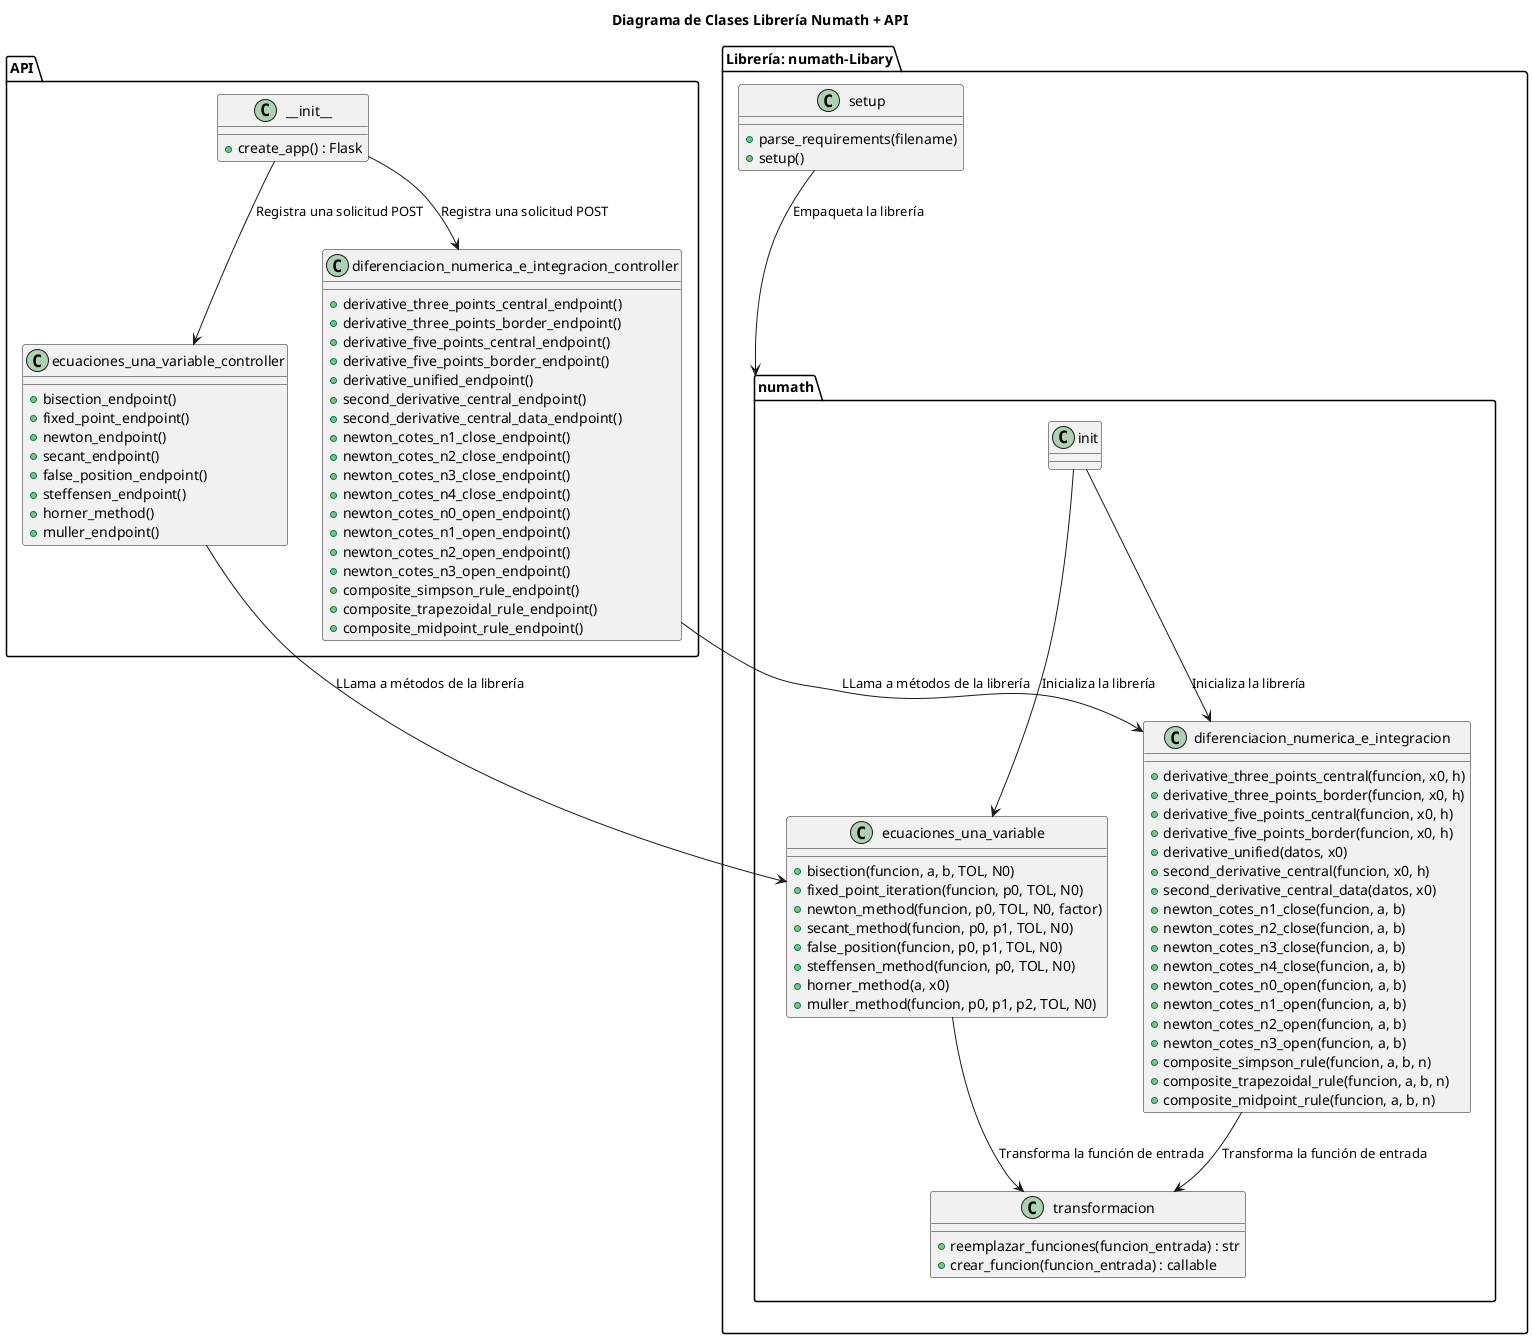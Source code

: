 @startuml

title Diagrama de Clases Librería Numath + API

' Módulo __init__.py que contiene la función create_app()

package "API" {
  class __init__ {
    +create_app() : Flask
  }
  
  ' Módulo operaciones.py donde se define el blueprint y los endpoints
  class ecuaciones_una_variable_controller {
    +bisection_endpoint()
    +fixed_point_endpoint()
    +newton_endpoint()
    +secant_endpoint()
    +false_position_endpoint()
    +steffensen_endpoint()
    +horner_method()
    +muller_endpoint()
  }

  ' Módulo operaciones.py donde se define el blueprint y los endpoints
  class diferenciacion_numerica_e_integracion_controller{
    + derivative_three_points_central_endpoint()
    + derivative_three_points_border_endpoint()
    + derivative_five_points_central_endpoint()
    + derivative_five_points_border_endpoint()
    + derivative_unified_endpoint()
    + second_derivative_central_endpoint()
    + second_derivative_central_data_endpoint()
    + newton_cotes_n1_close_endpoint()
    + newton_cotes_n2_close_endpoint()
    + newton_cotes_n3_close_endpoint()
    + newton_cotes_n4_close_endpoint()
    + newton_cotes_n0_open_endpoint()
    + newton_cotes_n1_open_endpoint()
    + newton_cotes_n2_open_endpoint()
    + newton_cotes_n3_open_endpoint()
    + composite_simpson_rule_endpoint()
    + composite_trapezoidal_rule_endpoint()
    + composite_midpoint_rule_endpoint()
  }

}

' Librería instalada vía pip: numath
package "Librería: numath-Libary"{
  package "numath" {
  
  ' init.py: Inicializa la librería
  class init {
  }

  ' ecuaciones_una_variable.py: Contiene las funciones para cada método
  class ecuaciones_una_variable{
    + bisection(funcion, a, b, TOL, N0)
    + fixed_point_iteration(funcion, p0, TOL, N0)
    + newton_method(funcion, p0, TOL, N0, factor)
    + secant_method(funcion, p0, p1, TOL, N0)
    + false_position(funcion, p0, p1, TOL, N0) 
    + steffensen_method(funcion, p0, TOL, N0) 
    + horner_method(a, x0)
    + muller_method(funcion, p0, p1, p2, TOL, N0)
  }
 
   ' diferenciacion_numerica_e_integracion.py: Contiene las funciones para cada método
  class diferenciacion_numerica_e_integracion{
    + derivative_three_points_central(funcion, x0, h)
    + derivative_three_points_border(funcion, x0, h)
    + derivative_five_points_central(funcion, x0, h)
    + derivative_five_points_border(funcion, x0, h)
    + derivative_unified(datos, x0)
    + second_derivative_central(funcion, x0, h)
    + second_derivative_central_data(datos, x0)
    + newton_cotes_n1_close(funcion, a, b)
    + newton_cotes_n2_close(funcion, a, b)
    + newton_cotes_n3_close(funcion, a, b)
    + newton_cotes_n4_close(funcion, a, b)
    + newton_cotes_n0_open(funcion, a, b)
    + newton_cotes_n1_open(funcion, a, b)
    + newton_cotes_n2_open(funcion, a, b)
    + newton_cotes_n3_open(funcion, a, b)
    + composite_simpson_rule(funcion, a, b, n)
    + composite_trapezoidal_rule(funcion, a, b, n)
    + composite_midpoint_rule(funcion, a, b, n)
  }


  ' transformacion.py: Se encarga de transformar la cadena de la función a callable
  class transformacion {
    + reemplazar_funciones(funcion_entrada) : str
    + crear_funcion(funcion_entrada) : callable
  }
  ' setup.py se encuentra fuera de la carpeta numath
  
}
  class setup {
    + parse_requirements(filename)
    + setup()
    ' Configura la instalación/paquete (setuptools.setup(...))
  }

}
' Relaciones

' Relacionamos los ficheros de la carpeta numath
init --> ecuaciones_una_variable : "Inicializa la librería"
init --> diferenciacion_numerica_e_integracion : "Inicializa la librería"
ecuaciones_una_variable--> transformacion : "Transforma la función de entrada"
diferenciacion_numerica_e_integracion --> transformacion : "Transforma la función de entrada"

' setup.py se encarga de empaquetar la librería numath
setup --> "numath" : "Empaqueta la librería"

' La función create_app() crea una instancia de Flask y registra el blueprint definido en operaciones.py
__init__ --> ecuaciones_una_variable_controller : "Registra una solicitud POST"
__init__ --> diferenciacion_numerica_e_integracion_controller: "Registra una solicitud POST"

' Los endpoints definidos en operaciones.py utilizan la librería numath para realizar los cálculos
ecuaciones_una_variable_controller --> ecuaciones_una_variable : "LLama a métodos de la librería"
diferenciacion_numerica_e_integracion_controller--> diferenciacion_numerica_e_integracion: "LLama a métodos de la librería"

@enduml